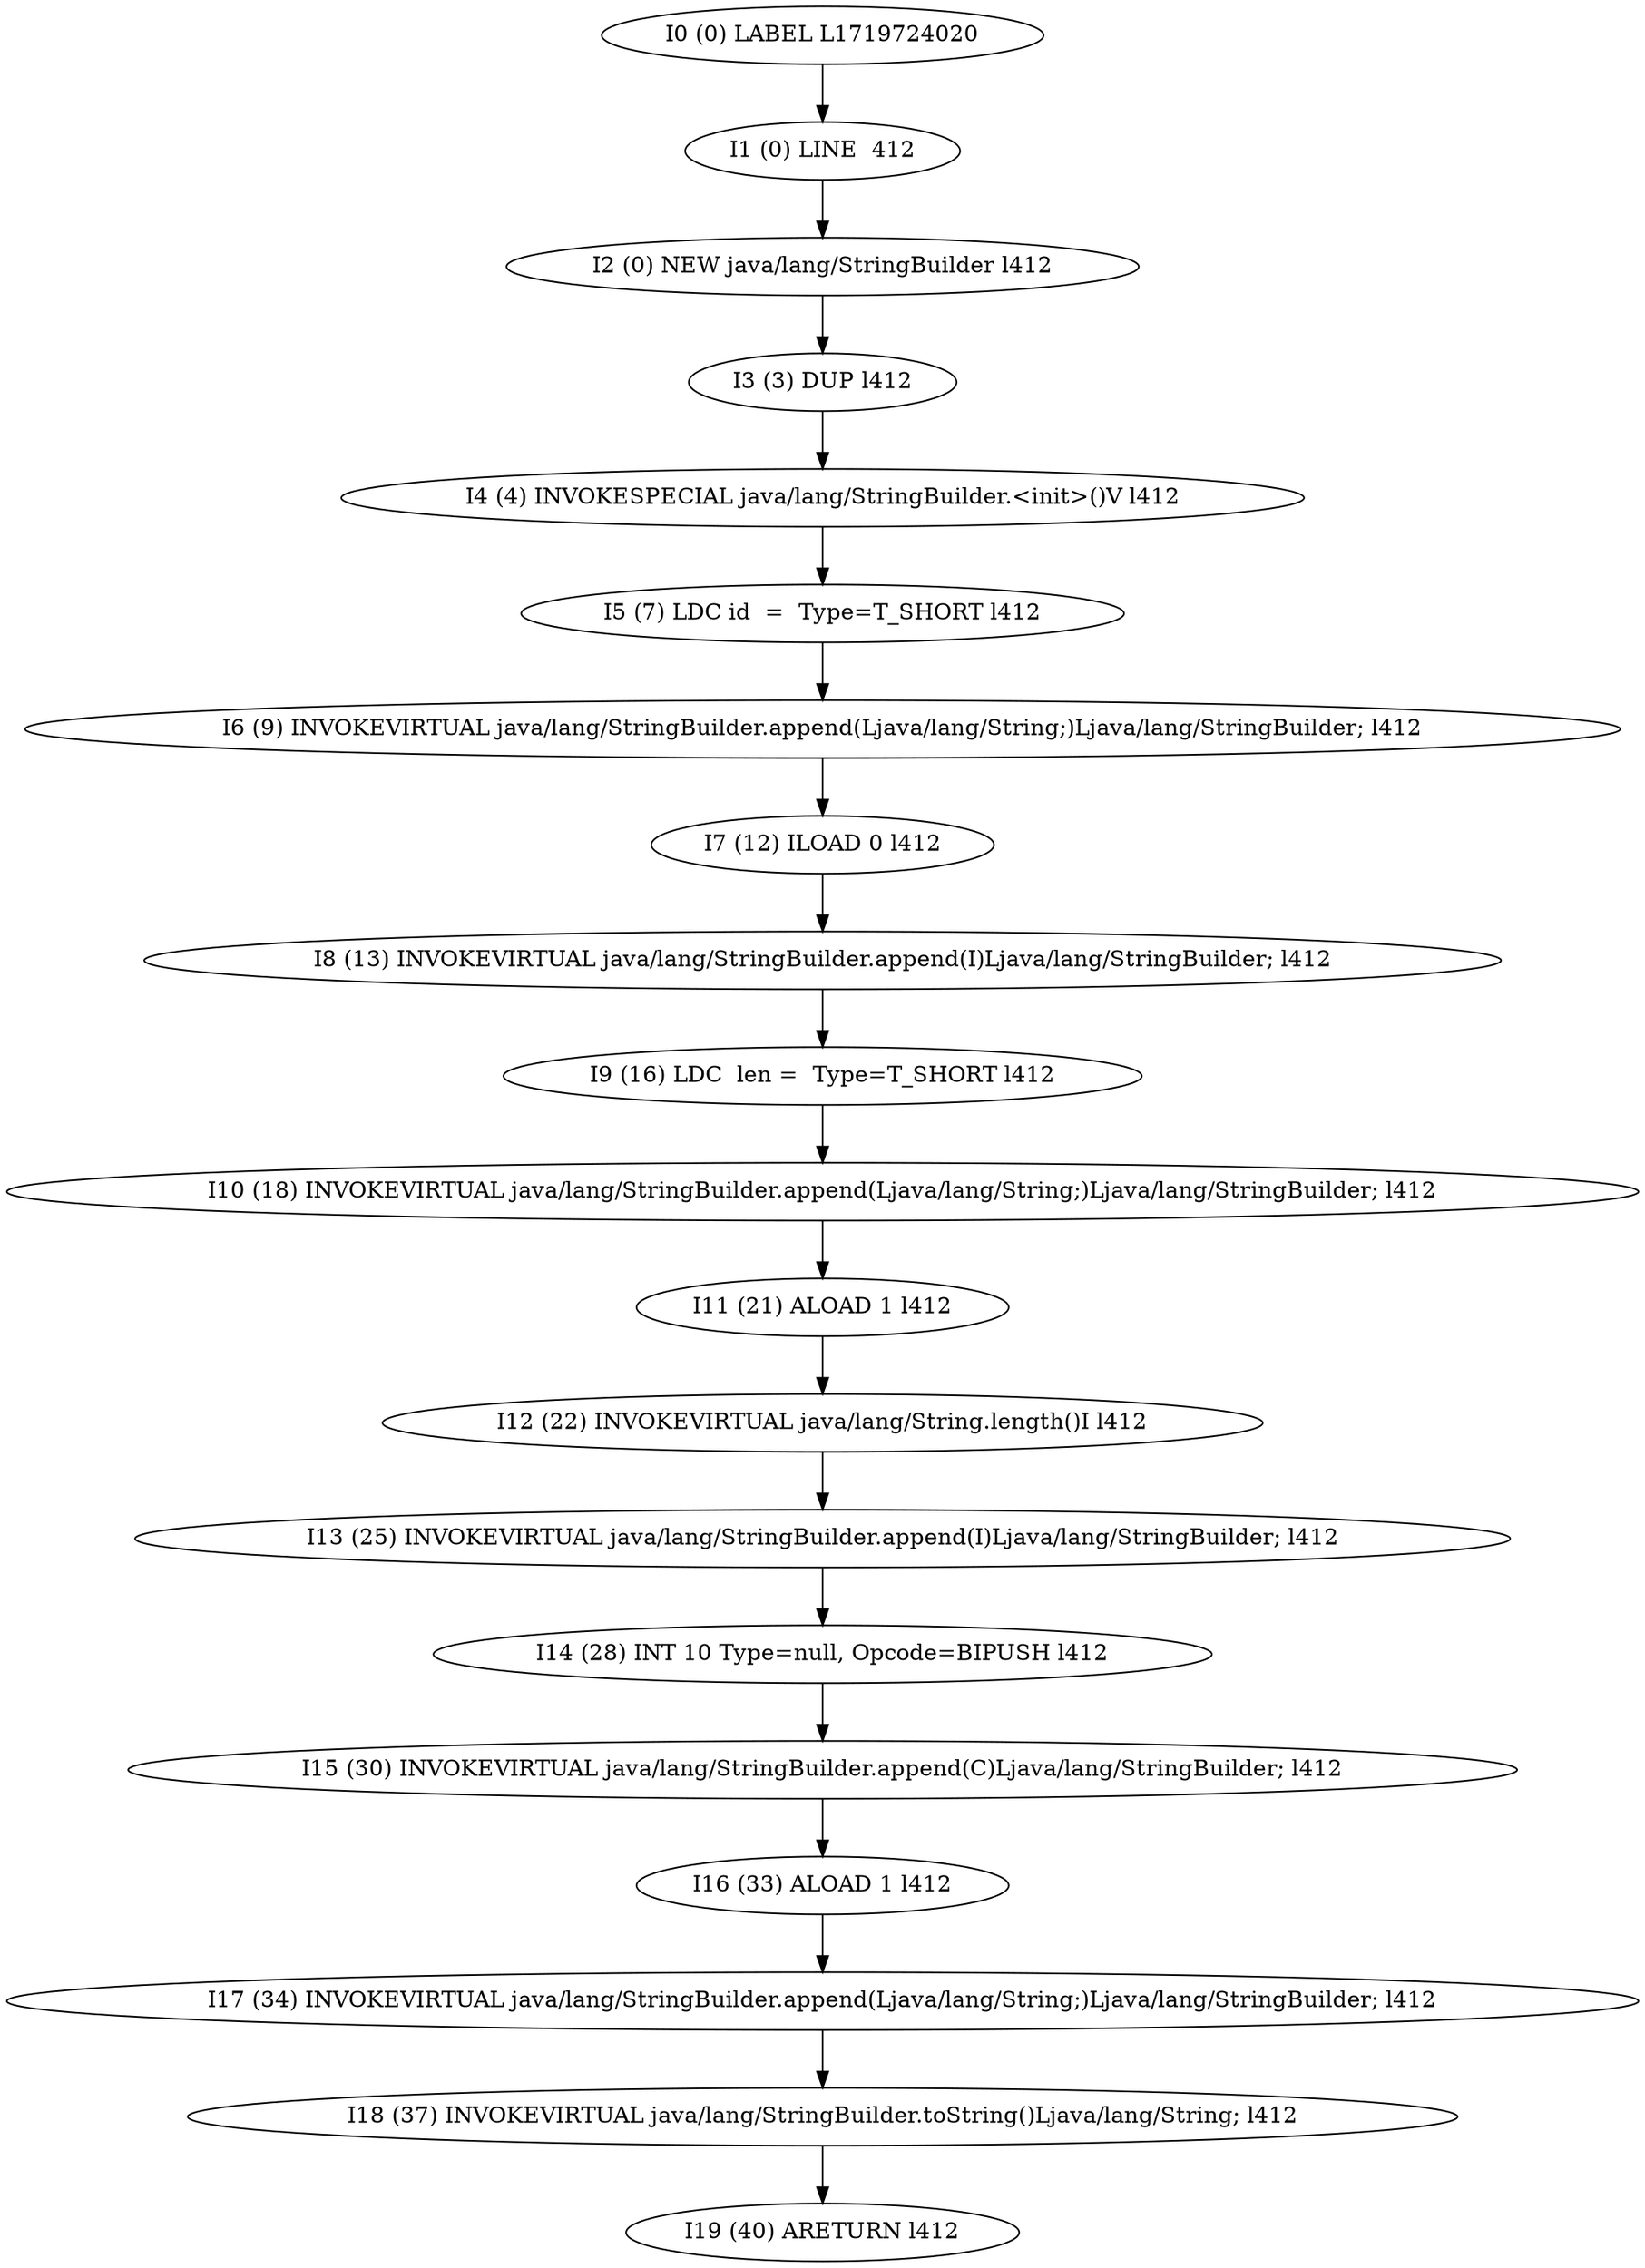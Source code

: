 digraph G {
  1 [ label="I0 (0) LABEL L1719724020" ];
  2 [ label="I1 (0) LINE  412" ];
  3 [ label="I2 (0) NEW java/lang/StringBuilder l412" ];
  4 [ label="I3 (3) DUP l412" ];
  5 [ label="I4 (4) INVOKESPECIAL java/lang/StringBuilder.<init>()V l412" ];
  6 [ label="I5 (7) LDC id  =  Type=T_SHORT l412" ];
  7 [ label="I6 (9) INVOKEVIRTUAL java/lang/StringBuilder.append(Ljava/lang/String;)Ljava/lang/StringBuilder; l412" ];
  8 [ label="I7 (12) ILOAD 0 l412" ];
  9 [ label="I8 (13) INVOKEVIRTUAL java/lang/StringBuilder.append(I)Ljava/lang/StringBuilder; l412" ];
  10 [ label="I9 (16) LDC  len =  Type=T_SHORT l412" ];
  11 [ label="I10 (18) INVOKEVIRTUAL java/lang/StringBuilder.append(Ljava/lang/String;)Ljava/lang/StringBuilder; l412" ];
  12 [ label="I11 (21) ALOAD 1 l412" ];
  13 [ label="I12 (22) INVOKEVIRTUAL java/lang/String.length()I l412" ];
  14 [ label="I13 (25) INVOKEVIRTUAL java/lang/StringBuilder.append(I)Ljava/lang/StringBuilder; l412" ];
  15 [ label="I14 (28) INT 10 Type=null, Opcode=BIPUSH l412" ];
  16 [ label="I15 (30) INVOKEVIRTUAL java/lang/StringBuilder.append(C)Ljava/lang/StringBuilder; l412" ];
  17 [ label="I16 (33) ALOAD 1 l412" ];
  18 [ label="I17 (34) INVOKEVIRTUAL java/lang/StringBuilder.append(Ljava/lang/String;)Ljava/lang/StringBuilder; l412" ];
  19 [ label="I18 (37) INVOKEVIRTUAL java/lang/StringBuilder.toString()Ljava/lang/String; l412" ];
  20 [ label="I19 (40) ARETURN l412" ];
  1 -> 2 [ label="" ];
  2 -> 3 [ label="" ];
  3 -> 4 [ label="" ];
  4 -> 5 [ label="" ];
  5 -> 6 [ label="" ];
  6 -> 7 [ label="" ];
  7 -> 8 [ label="" ];
  8 -> 9 [ label="" ];
  9 -> 10 [ label="" ];
  10 -> 11 [ label="" ];
  11 -> 12 [ label="" ];
  12 -> 13 [ label="" ];
  13 -> 14 [ label="" ];
  14 -> 15 [ label="" ];
  15 -> 16 [ label="" ];
  16 -> 17 [ label="" ];
  17 -> 18 [ label="" ];
  18 -> 19 [ label="" ];
  19 -> 20 [ label="" ];
}
